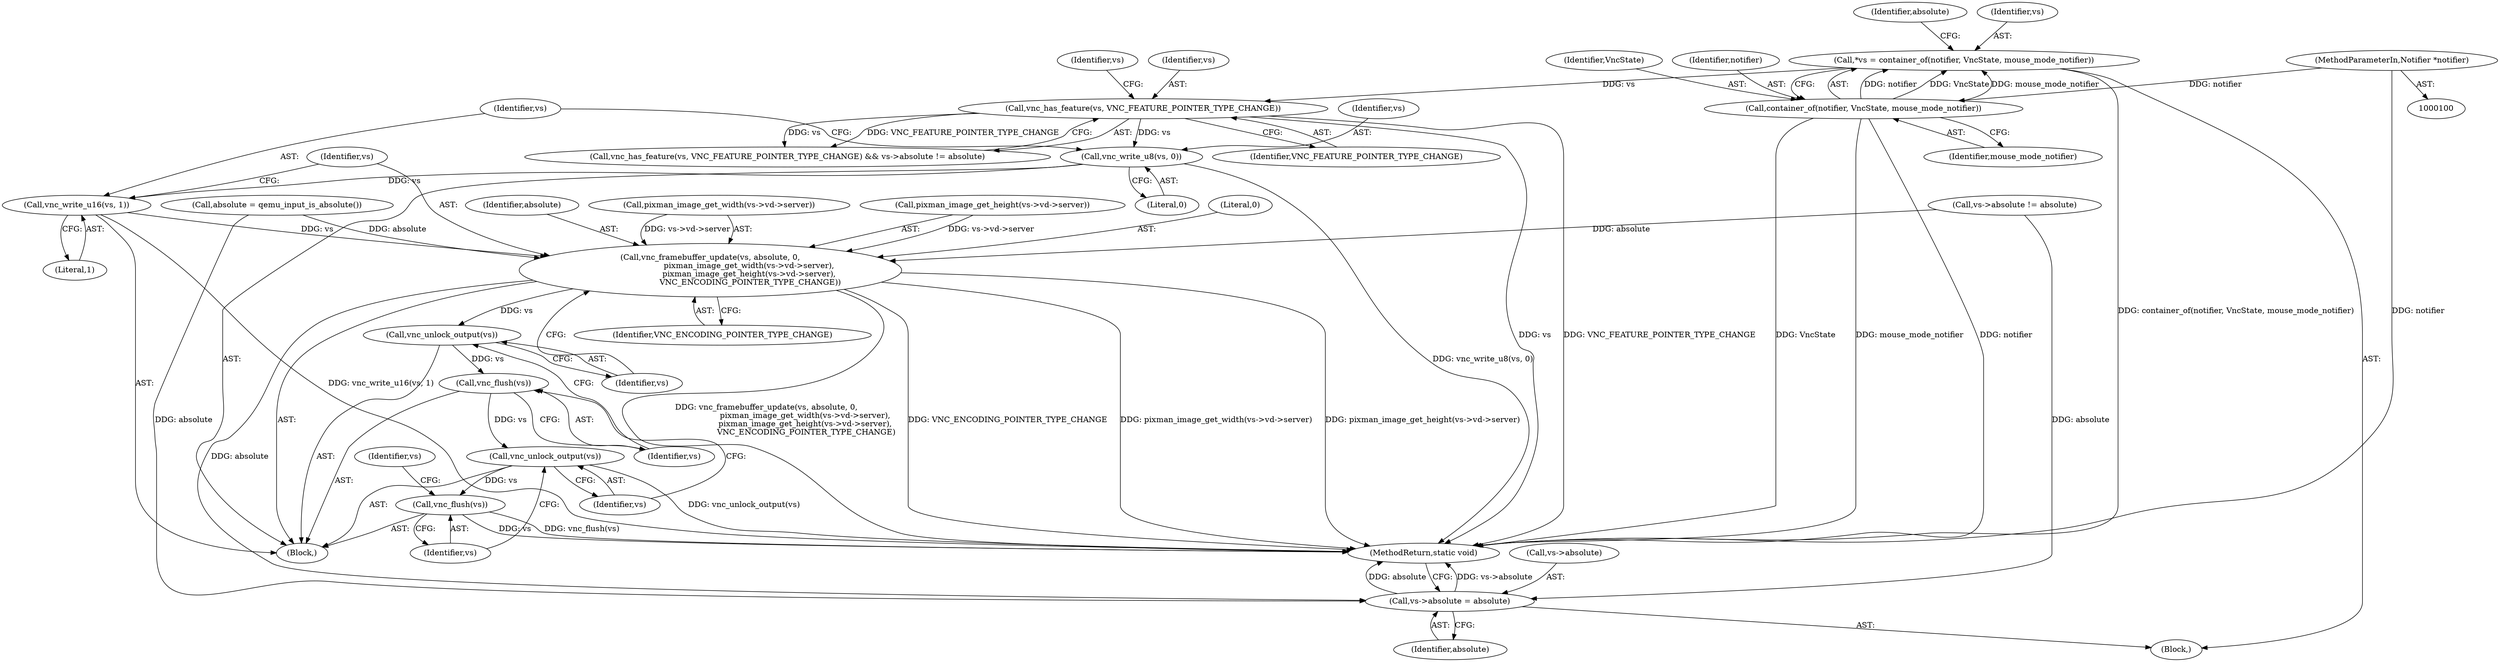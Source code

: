 digraph "0_qemu_bea60dd7679364493a0d7f5b54316c767cf894ef@API" {
"1000126" [label="(Call,vnc_write_u8(vs, 0))"];
"1000117" [label="(Call,vnc_has_feature(vs, VNC_FEATURE_POINTER_TYPE_CHANGE))"];
"1000105" [label="(Call,*vs = container_of(notifier, VncState, mouse_mode_notifier))"];
"1000107" [label="(Call,container_of(notifier, VncState, mouse_mode_notifier))"];
"1000101" [label="(MethodParameterIn,Notifier *notifier)"];
"1000129" [label="(Call,vnc_write_u16(vs, 1))"];
"1000132" [label="(Call,vnc_framebuffer_update(vs, absolute, 0,\n                               pixman_image_get_width(vs->vd->server),\n                               pixman_image_get_height(vs->vd->server),\n                                VNC_ENCODING_POINTER_TYPE_CHANGE))"];
"1000149" [label="(Call,vnc_unlock_output(vs))"];
"1000151" [label="(Call,vnc_flush(vs))"];
"1000153" [label="(Call,vnc_unlock_output(vs))"];
"1000155" [label="(Call,vnc_flush(vs))"];
"1000157" [label="(Call,vs->absolute = absolute)"];
"1000126" [label="(Call,vnc_write_u8(vs, 0))"];
"1000128" [label="(Literal,0)"];
"1000122" [label="(Identifier,vs)"];
"1000151" [label="(Call,vnc_flush(vs))"];
"1000130" [label="(Identifier,vs)"];
"1000157" [label="(Call,vs->absolute = absolute)"];
"1000155" [label="(Call,vnc_flush(vs))"];
"1000117" [label="(Call,vnc_has_feature(vs, VNC_FEATURE_POINTER_TYPE_CHANGE))"];
"1000109" [label="(Identifier,VncState)"];
"1000110" [label="(Identifier,mouse_mode_notifier)"];
"1000113" [label="(Identifier,absolute)"];
"1000120" [label="(Call,vs->absolute != absolute)"];
"1000161" [label="(Identifier,absolute)"];
"1000142" [label="(Call,pixman_image_get_height(vs->vd->server))"];
"1000156" [label="(Identifier,vs)"];
"1000119" [label="(Identifier,VNC_FEATURE_POINTER_TYPE_CHANGE)"];
"1000118" [label="(Identifier,vs)"];
"1000101" [label="(MethodParameterIn,Notifier *notifier)"];
"1000148" [label="(Identifier,VNC_ENCODING_POINTER_TYPE_CHANGE)"];
"1000108" [label="(Identifier,notifier)"];
"1000135" [label="(Literal,0)"];
"1000136" [label="(Call,pixman_image_get_width(vs->vd->server))"];
"1000129" [label="(Call,vnc_write_u16(vs, 1))"];
"1000153" [label="(Call,vnc_unlock_output(vs))"];
"1000133" [label="(Identifier,vs)"];
"1000131" [label="(Literal,1)"];
"1000107" [label="(Call,container_of(notifier, VncState, mouse_mode_notifier))"];
"1000159" [label="(Identifier,vs)"];
"1000125" [label="(Block,)"];
"1000127" [label="(Identifier,vs)"];
"1000162" [label="(MethodReturn,static void)"];
"1000112" [label="(Call,absolute = qemu_input_is_absolute())"];
"1000103" [label="(Block,)"];
"1000106" [label="(Identifier,vs)"];
"1000149" [label="(Call,vnc_unlock_output(vs))"];
"1000116" [label="(Call,vnc_has_feature(vs, VNC_FEATURE_POINTER_TYPE_CHANGE) && vs->absolute != absolute)"];
"1000154" [label="(Identifier,vs)"];
"1000134" [label="(Identifier,absolute)"];
"1000132" [label="(Call,vnc_framebuffer_update(vs, absolute, 0,\n                               pixman_image_get_width(vs->vd->server),\n                               pixman_image_get_height(vs->vd->server),\n                                VNC_ENCODING_POINTER_TYPE_CHANGE))"];
"1000152" [label="(Identifier,vs)"];
"1000105" [label="(Call,*vs = container_of(notifier, VncState, mouse_mode_notifier))"];
"1000150" [label="(Identifier,vs)"];
"1000158" [label="(Call,vs->absolute)"];
"1000126" -> "1000125"  [label="AST: "];
"1000126" -> "1000128"  [label="CFG: "];
"1000127" -> "1000126"  [label="AST: "];
"1000128" -> "1000126"  [label="AST: "];
"1000130" -> "1000126"  [label="CFG: "];
"1000126" -> "1000162"  [label="DDG: vnc_write_u8(vs, 0)"];
"1000117" -> "1000126"  [label="DDG: vs"];
"1000126" -> "1000129"  [label="DDG: vs"];
"1000117" -> "1000116"  [label="AST: "];
"1000117" -> "1000119"  [label="CFG: "];
"1000118" -> "1000117"  [label="AST: "];
"1000119" -> "1000117"  [label="AST: "];
"1000122" -> "1000117"  [label="CFG: "];
"1000116" -> "1000117"  [label="CFG: "];
"1000117" -> "1000162"  [label="DDG: vs"];
"1000117" -> "1000162"  [label="DDG: VNC_FEATURE_POINTER_TYPE_CHANGE"];
"1000117" -> "1000116"  [label="DDG: vs"];
"1000117" -> "1000116"  [label="DDG: VNC_FEATURE_POINTER_TYPE_CHANGE"];
"1000105" -> "1000117"  [label="DDG: vs"];
"1000105" -> "1000103"  [label="AST: "];
"1000105" -> "1000107"  [label="CFG: "];
"1000106" -> "1000105"  [label="AST: "];
"1000107" -> "1000105"  [label="AST: "];
"1000113" -> "1000105"  [label="CFG: "];
"1000105" -> "1000162"  [label="DDG: container_of(notifier, VncState, mouse_mode_notifier)"];
"1000107" -> "1000105"  [label="DDG: notifier"];
"1000107" -> "1000105"  [label="DDG: VncState"];
"1000107" -> "1000105"  [label="DDG: mouse_mode_notifier"];
"1000107" -> "1000110"  [label="CFG: "];
"1000108" -> "1000107"  [label="AST: "];
"1000109" -> "1000107"  [label="AST: "];
"1000110" -> "1000107"  [label="AST: "];
"1000107" -> "1000162"  [label="DDG: notifier"];
"1000107" -> "1000162"  [label="DDG: VncState"];
"1000107" -> "1000162"  [label="DDG: mouse_mode_notifier"];
"1000101" -> "1000107"  [label="DDG: notifier"];
"1000101" -> "1000100"  [label="AST: "];
"1000101" -> "1000162"  [label="DDG: notifier"];
"1000129" -> "1000125"  [label="AST: "];
"1000129" -> "1000131"  [label="CFG: "];
"1000130" -> "1000129"  [label="AST: "];
"1000131" -> "1000129"  [label="AST: "];
"1000133" -> "1000129"  [label="CFG: "];
"1000129" -> "1000162"  [label="DDG: vnc_write_u16(vs, 1)"];
"1000129" -> "1000132"  [label="DDG: vs"];
"1000132" -> "1000125"  [label="AST: "];
"1000132" -> "1000148"  [label="CFG: "];
"1000133" -> "1000132"  [label="AST: "];
"1000134" -> "1000132"  [label="AST: "];
"1000135" -> "1000132"  [label="AST: "];
"1000136" -> "1000132"  [label="AST: "];
"1000142" -> "1000132"  [label="AST: "];
"1000148" -> "1000132"  [label="AST: "];
"1000150" -> "1000132"  [label="CFG: "];
"1000132" -> "1000162"  [label="DDG: pixman_image_get_height(vs->vd->server)"];
"1000132" -> "1000162"  [label="DDG: vnc_framebuffer_update(vs, absolute, 0,\n                               pixman_image_get_width(vs->vd->server),\n                               pixman_image_get_height(vs->vd->server),\n                                VNC_ENCODING_POINTER_TYPE_CHANGE)"];
"1000132" -> "1000162"  [label="DDG: VNC_ENCODING_POINTER_TYPE_CHANGE"];
"1000132" -> "1000162"  [label="DDG: pixman_image_get_width(vs->vd->server)"];
"1000112" -> "1000132"  [label="DDG: absolute"];
"1000120" -> "1000132"  [label="DDG: absolute"];
"1000136" -> "1000132"  [label="DDG: vs->vd->server"];
"1000142" -> "1000132"  [label="DDG: vs->vd->server"];
"1000132" -> "1000149"  [label="DDG: vs"];
"1000132" -> "1000157"  [label="DDG: absolute"];
"1000149" -> "1000125"  [label="AST: "];
"1000149" -> "1000150"  [label="CFG: "];
"1000150" -> "1000149"  [label="AST: "];
"1000152" -> "1000149"  [label="CFG: "];
"1000149" -> "1000151"  [label="DDG: vs"];
"1000151" -> "1000125"  [label="AST: "];
"1000151" -> "1000152"  [label="CFG: "];
"1000152" -> "1000151"  [label="AST: "];
"1000154" -> "1000151"  [label="CFG: "];
"1000151" -> "1000153"  [label="DDG: vs"];
"1000153" -> "1000125"  [label="AST: "];
"1000153" -> "1000154"  [label="CFG: "];
"1000154" -> "1000153"  [label="AST: "];
"1000156" -> "1000153"  [label="CFG: "];
"1000153" -> "1000162"  [label="DDG: vnc_unlock_output(vs)"];
"1000153" -> "1000155"  [label="DDG: vs"];
"1000155" -> "1000125"  [label="AST: "];
"1000155" -> "1000156"  [label="CFG: "];
"1000156" -> "1000155"  [label="AST: "];
"1000159" -> "1000155"  [label="CFG: "];
"1000155" -> "1000162"  [label="DDG: vs"];
"1000155" -> "1000162"  [label="DDG: vnc_flush(vs)"];
"1000157" -> "1000103"  [label="AST: "];
"1000157" -> "1000161"  [label="CFG: "];
"1000158" -> "1000157"  [label="AST: "];
"1000161" -> "1000157"  [label="AST: "];
"1000162" -> "1000157"  [label="CFG: "];
"1000157" -> "1000162"  [label="DDG: vs->absolute"];
"1000157" -> "1000162"  [label="DDG: absolute"];
"1000112" -> "1000157"  [label="DDG: absolute"];
"1000120" -> "1000157"  [label="DDG: absolute"];
}
